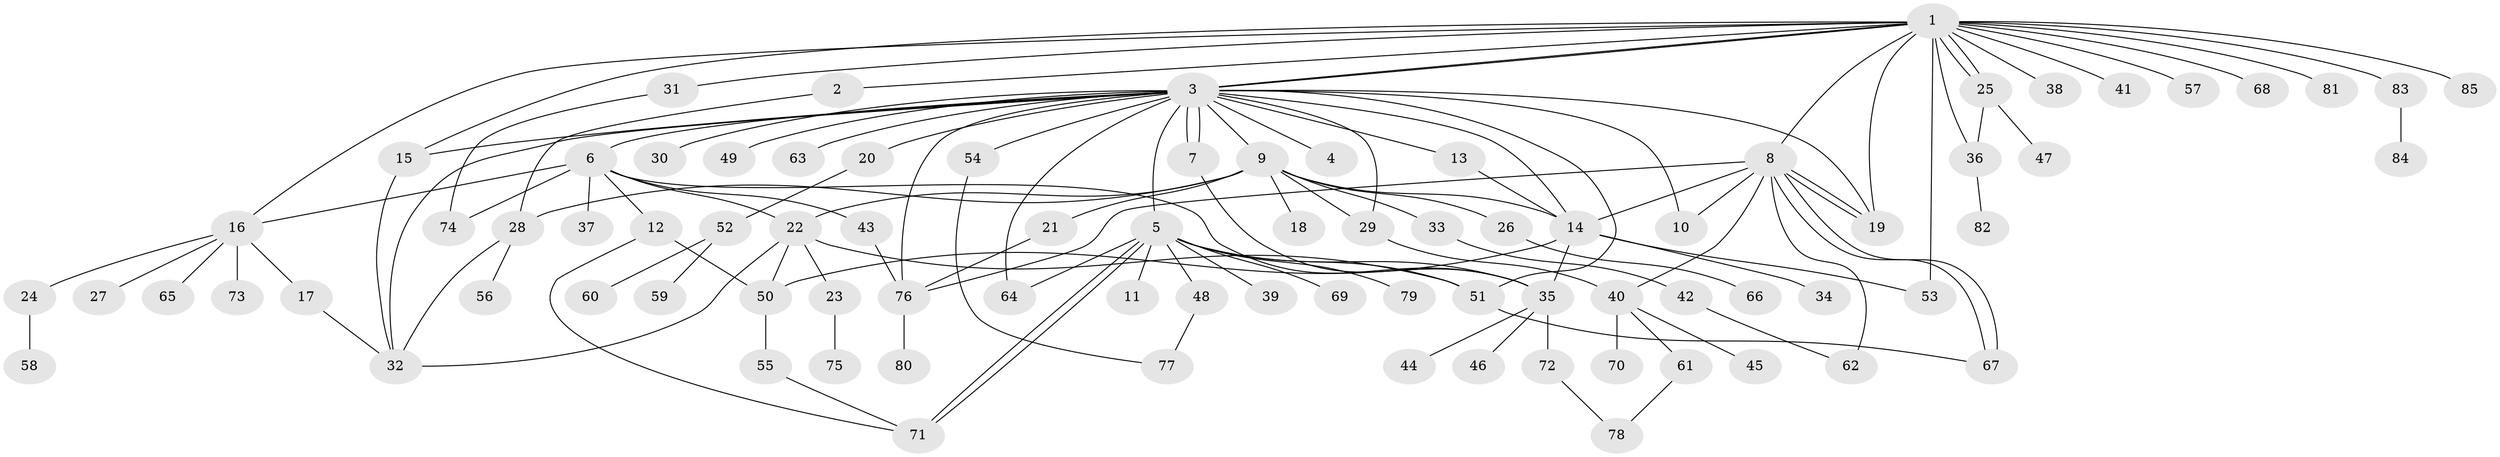 // Generated by graph-tools (version 1.1) at 2025/49/03/09/25 03:49:54]
// undirected, 85 vertices, 126 edges
graph export_dot {
graph [start="1"]
  node [color=gray90,style=filled];
  1;
  2;
  3;
  4;
  5;
  6;
  7;
  8;
  9;
  10;
  11;
  12;
  13;
  14;
  15;
  16;
  17;
  18;
  19;
  20;
  21;
  22;
  23;
  24;
  25;
  26;
  27;
  28;
  29;
  30;
  31;
  32;
  33;
  34;
  35;
  36;
  37;
  38;
  39;
  40;
  41;
  42;
  43;
  44;
  45;
  46;
  47;
  48;
  49;
  50;
  51;
  52;
  53;
  54;
  55;
  56;
  57;
  58;
  59;
  60;
  61;
  62;
  63;
  64;
  65;
  66;
  67;
  68;
  69;
  70;
  71;
  72;
  73;
  74;
  75;
  76;
  77;
  78;
  79;
  80;
  81;
  82;
  83;
  84;
  85;
  1 -- 2;
  1 -- 3;
  1 -- 3;
  1 -- 8;
  1 -- 15;
  1 -- 16;
  1 -- 19;
  1 -- 25;
  1 -- 25;
  1 -- 31;
  1 -- 36;
  1 -- 38;
  1 -- 41;
  1 -- 53;
  1 -- 57;
  1 -- 68;
  1 -- 81;
  1 -- 83;
  1 -- 85;
  2 -- 28;
  3 -- 4;
  3 -- 5;
  3 -- 6;
  3 -- 7;
  3 -- 7;
  3 -- 9;
  3 -- 10;
  3 -- 13;
  3 -- 14;
  3 -- 15;
  3 -- 19;
  3 -- 20;
  3 -- 29;
  3 -- 30;
  3 -- 32;
  3 -- 49;
  3 -- 51;
  3 -- 54;
  3 -- 63;
  3 -- 64;
  3 -- 76;
  5 -- 11;
  5 -- 35;
  5 -- 39;
  5 -- 48;
  5 -- 51;
  5 -- 64;
  5 -- 69;
  5 -- 71;
  5 -- 71;
  5 -- 79;
  6 -- 12;
  6 -- 16;
  6 -- 22;
  6 -- 35;
  6 -- 37;
  6 -- 43;
  6 -- 74;
  7 -- 35;
  8 -- 10;
  8 -- 14;
  8 -- 19;
  8 -- 19;
  8 -- 40;
  8 -- 62;
  8 -- 67;
  8 -- 67;
  8 -- 76;
  9 -- 14;
  9 -- 18;
  9 -- 21;
  9 -- 22;
  9 -- 26;
  9 -- 28;
  9 -- 29;
  9 -- 33;
  12 -- 50;
  12 -- 71;
  13 -- 14;
  14 -- 34;
  14 -- 35;
  14 -- 50;
  14 -- 53;
  15 -- 32;
  16 -- 17;
  16 -- 24;
  16 -- 27;
  16 -- 65;
  16 -- 73;
  17 -- 32;
  20 -- 52;
  21 -- 76;
  22 -- 23;
  22 -- 32;
  22 -- 50;
  22 -- 51;
  23 -- 75;
  24 -- 58;
  25 -- 36;
  25 -- 47;
  26 -- 66;
  28 -- 32;
  28 -- 56;
  29 -- 40;
  31 -- 74;
  33 -- 42;
  35 -- 44;
  35 -- 46;
  35 -- 72;
  36 -- 82;
  40 -- 45;
  40 -- 61;
  40 -- 70;
  42 -- 62;
  43 -- 76;
  48 -- 77;
  50 -- 55;
  51 -- 67;
  52 -- 59;
  52 -- 60;
  54 -- 77;
  55 -- 71;
  61 -- 78;
  72 -- 78;
  76 -- 80;
  83 -- 84;
}
